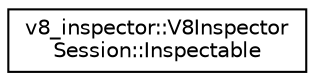 digraph "Graphical Class Hierarchy"
{
  edge [fontname="Helvetica",fontsize="10",labelfontname="Helvetica",labelfontsize="10"];
  node [fontname="Helvetica",fontsize="10",shape=record];
  rankdir="LR";
  Node1 [label="v8_inspector::V8Inspector\lSession::Inspectable",height=0.2,width=0.4,color="black", fillcolor="white", style="filled",URL="$classv8__inspector_1_1V8InspectorSession_1_1Inspectable.html"];
}
